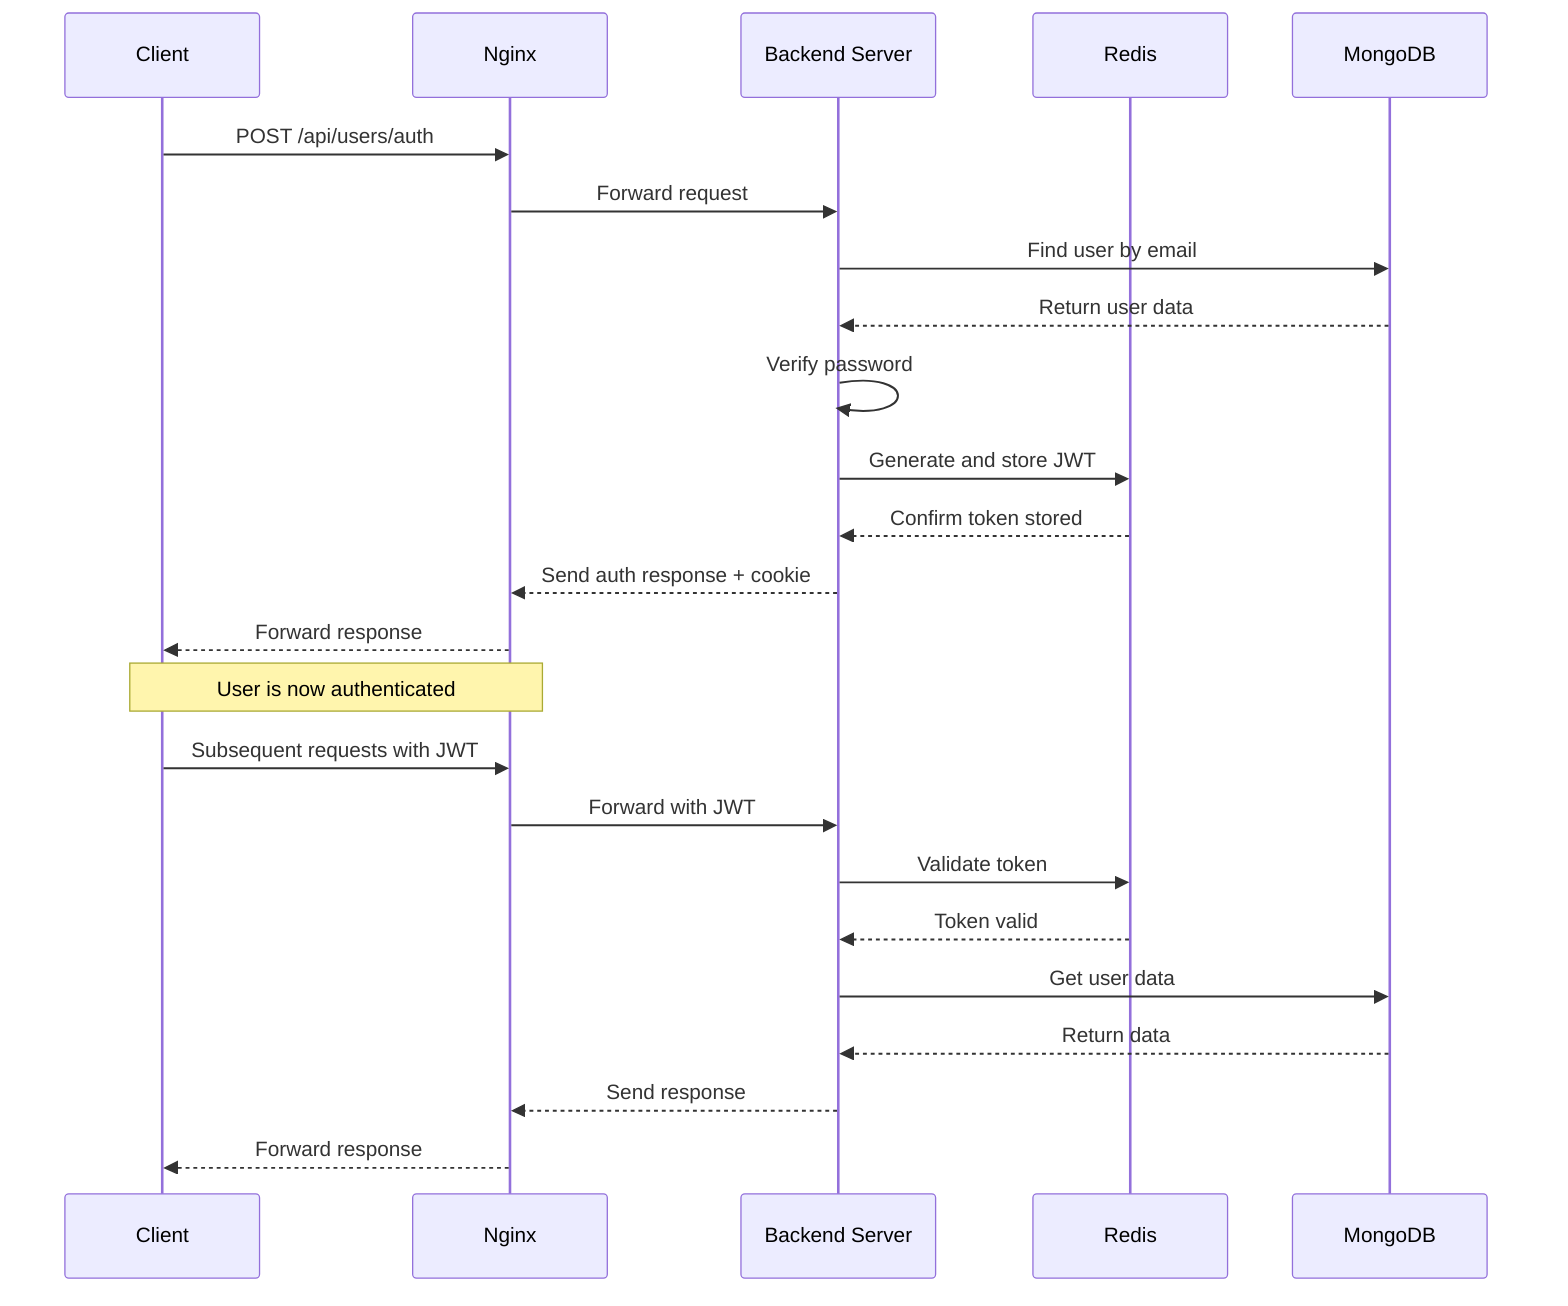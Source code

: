 sequenceDiagram
    participant C as Client
    participant N as Nginx
    participant B as Backend Server
    participant R as Redis
    participant M as MongoDB

    C->>N: POST /api/users/auth
    N->>B: Forward request
    B->>M: Find user by email
    M-->>B: Return user data
    B->>B: Verify password
    B->>R: Generate and store JWT
    R-->>B: Confirm token stored
    B-->>N: Send auth response + cookie
    N-->>C: Forward response

    Note over C,N: User is now authenticated

    C->>N: Subsequent requests with JWT
    N->>B: Forward with JWT
    B->>R: Validate token
    R-->>B: Token valid
    B->>M: Get user data
    M-->>B: Return data
    B-->>N: Send response
    N-->>C: Forward response